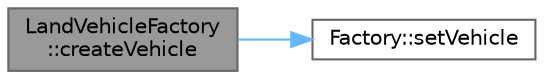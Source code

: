 digraph "LandVehicleFactory::createVehicle"
{
 // LATEX_PDF_SIZE
  bgcolor="transparent";
  edge [fontname=Helvetica,fontsize=10,labelfontname=Helvetica,labelfontsize=10];
  node [fontname=Helvetica,fontsize=10,shape=box,height=0.2,width=0.4];
  rankdir="LR";
  Node1 [label="LandVehicleFactory\l::createVehicle",height=0.2,width=0.4,color="gray40", fillcolor="grey60", style="filled", fontcolor="black",tooltip=" "];
  Node1 -> Node2 [color="steelblue1",style="solid"];
  Node2 [label="Factory::setVehicle",height=0.2,width=0.4,color="grey40", fillcolor="white", style="filled",URL="$class_factory.html#a4908da4e870fd8774dd27a653d7bc8fc",tooltip=" "];
}
